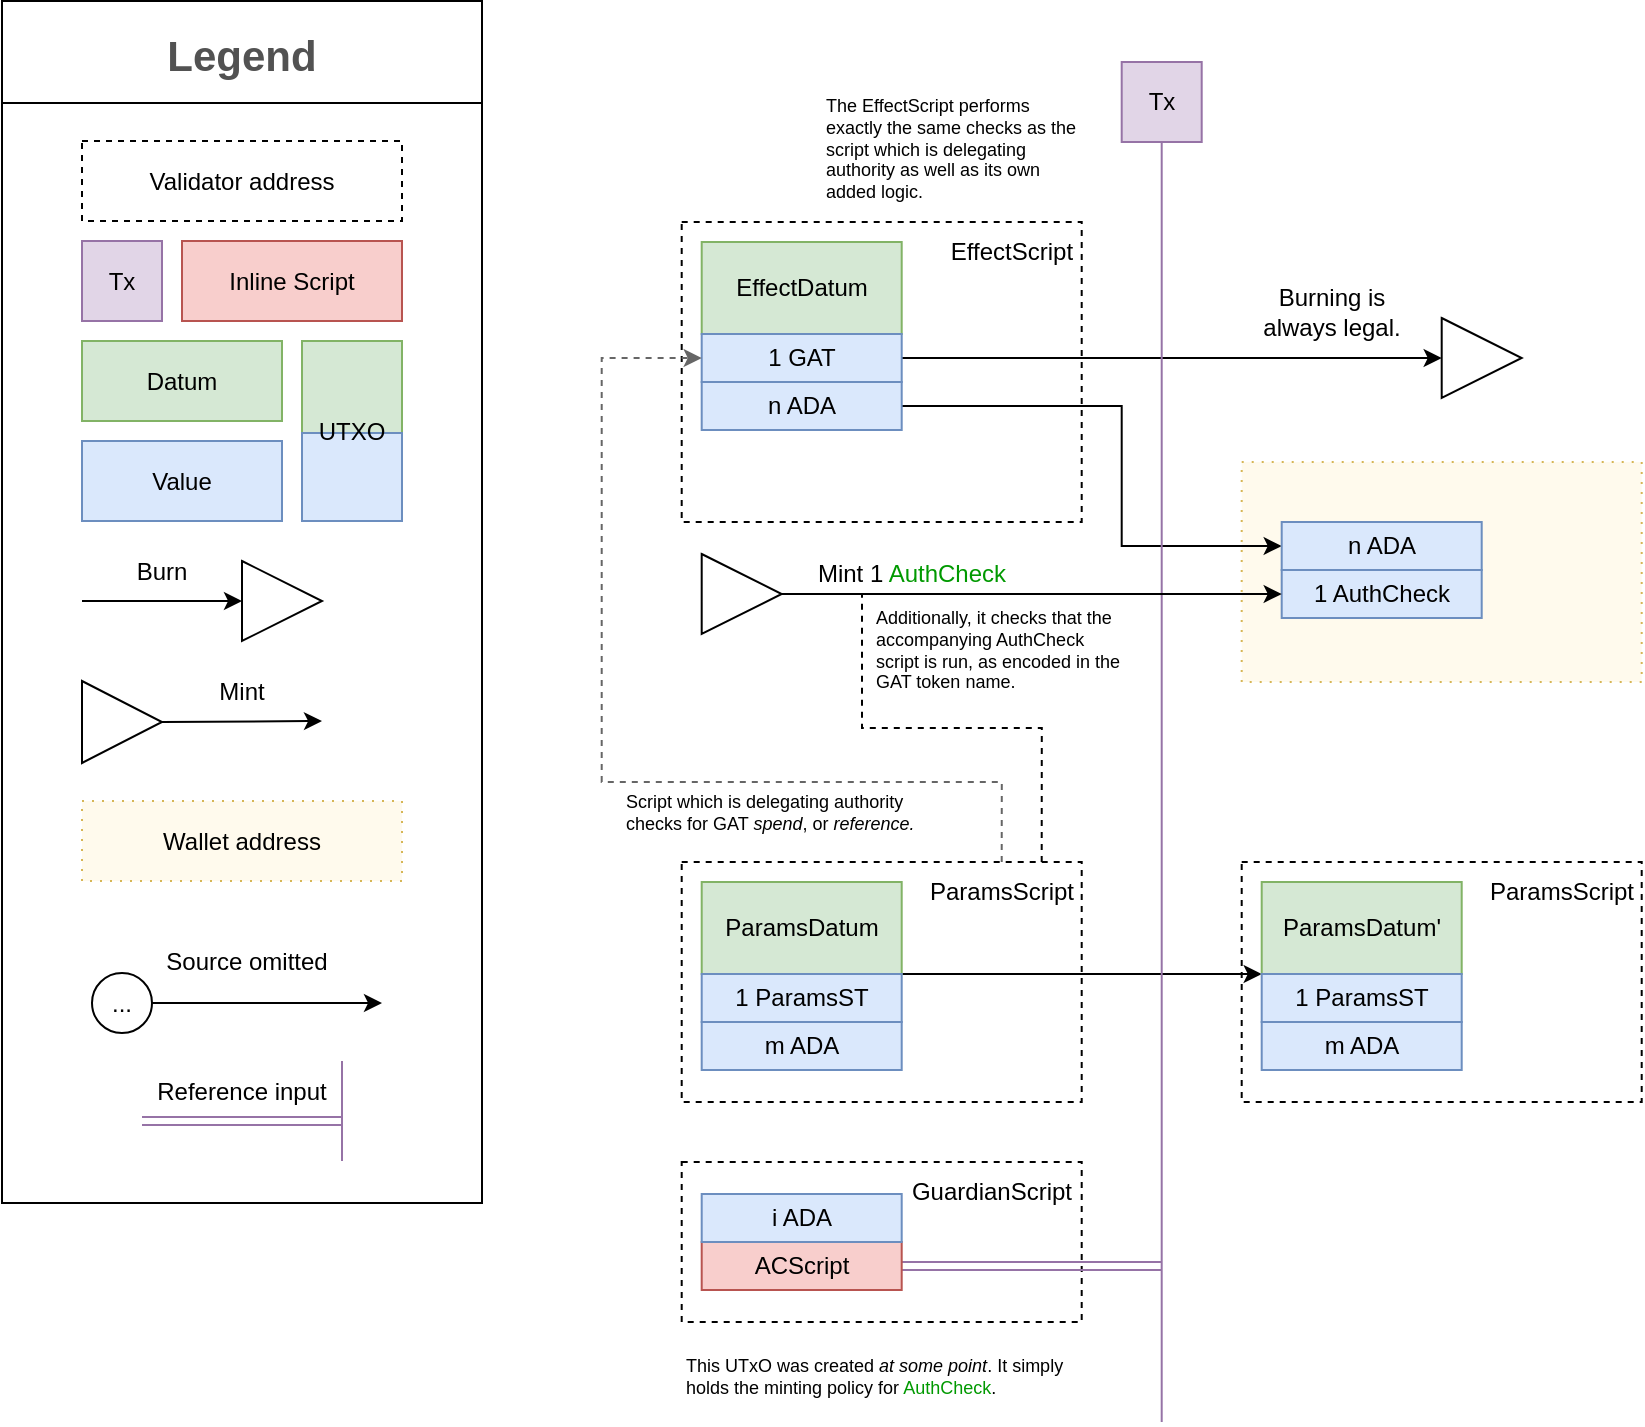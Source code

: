 <mxfile version="20.2.5" type="github">
  <diagram id="xCGJNGvYj_76dsZpOlgf" name="Page-1">
    <mxGraphModel dx="1296" dy="675" grid="1" gridSize="10" guides="1" tooltips="1" connect="1" arrows="1" fold="1" page="1" pageScale="1" pageWidth="827" pageHeight="1169" math="0" shadow="0">
      <root>
        <mxCell id="0" />
        <mxCell id="1" parent="0" />
        <mxCell id="ljMe7YeL6GGqAKYrPEuF-46" value="" style="rounded=0;whiteSpace=wrap;html=1;fontSize=12;fillColor=#FFFAED;dashed=1;horizontal=1;dashPattern=1 4;strokeColor=#d6b656;" parent="1" vertex="1">
          <mxGeometry x="659.85" y="360" width="200" height="110" as="geometry" />
        </mxCell>
        <mxCell id="ljMe7YeL6GGqAKYrPEuF-2" value="Legend" style="swimlane;fontStyle=1;childLayout=stackLayout;horizontal=1;startSize=51;horizontalStack=0;resizeParent=1;resizeParentMax=0;resizeLast=0;collapsible=1;marginBottom=0;fontFamily=Helvetica;fontSize=21;fontColor=#525252;" parent="1" vertex="1">
          <mxGeometry x="40" y="129.5" width="240" height="601" as="geometry">
            <mxRectangle x="40" y="160" width="240" height="50" as="alternateBounds" />
          </mxGeometry>
        </mxCell>
        <mxCell id="5okRJy5ie_7dYoVGWvBU-41" value="" style="group" parent="ljMe7YeL6GGqAKYrPEuF-2" vertex="1" connectable="0">
          <mxGeometry y="51" width="240" height="550" as="geometry" />
        </mxCell>
        <mxCell id="5okRJy5ie_7dYoVGWvBU-19" value="" style="rounded=0;whiteSpace=wrap;html=1;fontSize=12;" parent="5okRJy5ie_7dYoVGWvBU-41" vertex="1">
          <mxGeometry width="240" height="550" as="geometry" />
        </mxCell>
        <mxCell id="5okRJy5ie_7dYoVGWvBU-20" value="Validator address" style="rounded=0;whiteSpace=wrap;html=1;fontSize=12;fillColor=none;dashed=1;horizontal=1;strokeColor=#000000;gradientColor=none;" parent="5okRJy5ie_7dYoVGWvBU-41" vertex="1">
          <mxGeometry x="40" y="19" width="160" height="40" as="geometry" />
        </mxCell>
        <mxCell id="5okRJy5ie_7dYoVGWvBU-21" value="Tx" style="rounded=0;whiteSpace=wrap;html=1;fontSize=12;fillColor=#e1d5e7;horizontal=1;strokeColor=#9673a6;" parent="5okRJy5ie_7dYoVGWvBU-41" vertex="1">
          <mxGeometry x="40" y="69" width="40" height="40" as="geometry" />
        </mxCell>
        <mxCell id="5okRJy5ie_7dYoVGWvBU-22" value="&lt;div&gt;Datum&lt;/div&gt;" style="rounded=0;whiteSpace=wrap;html=1;fontSize=12;fillColor=#d5e8d4;horizontal=1;strokeColor=#82b366;" parent="5okRJy5ie_7dYoVGWvBU-41" vertex="1">
          <mxGeometry x="40" y="119" width="100" height="40" as="geometry" />
        </mxCell>
        <mxCell id="5okRJy5ie_7dYoVGWvBU-23" value="" style="rounded=0;whiteSpace=wrap;html=1;fontSize=12;fillColor=#d5e8d4;horizontal=1;strokeColor=#82b366;" parent="5okRJy5ie_7dYoVGWvBU-41" vertex="1">
          <mxGeometry x="150" y="119" width="50" height="46" as="geometry" />
        </mxCell>
        <mxCell id="5okRJy5ie_7dYoVGWvBU-24" value="Value" style="rounded=0;whiteSpace=wrap;html=1;fontSize=12;fillColor=#dae8fc;horizontal=1;strokeColor=#6c8ebf;" parent="5okRJy5ie_7dYoVGWvBU-41" vertex="1">
          <mxGeometry x="40" y="169" width="100" height="40" as="geometry" />
        </mxCell>
        <mxCell id="5okRJy5ie_7dYoVGWvBU-25" value="" style="rounded=0;whiteSpace=wrap;html=1;fontSize=12;fillColor=#dae8fc;horizontal=1;strokeColor=#6c8ebf;" parent="5okRJy5ie_7dYoVGWvBU-41" vertex="1">
          <mxGeometry x="150" y="165" width="50" height="44" as="geometry" />
        </mxCell>
        <mxCell id="5okRJy5ie_7dYoVGWvBU-26" value="UTXO" style="text;html=1;strokeColor=none;fillColor=none;align=center;verticalAlign=middle;whiteSpace=wrap;rounded=0;fontSize=12;" parent="5okRJy5ie_7dYoVGWvBU-41" vertex="1">
          <mxGeometry x="155" y="149" width="40" height="30" as="geometry" />
        </mxCell>
        <mxCell id="5okRJy5ie_7dYoVGWvBU-27" value="" style="triangle;whiteSpace=wrap;html=1;fontSize=12;strokeColor=default;fillColor=default;" parent="5okRJy5ie_7dYoVGWvBU-41" vertex="1">
          <mxGeometry x="120" y="229" width="40" height="40" as="geometry" />
        </mxCell>
        <mxCell id="5okRJy5ie_7dYoVGWvBU-28" value="" style="endArrow=classic;html=1;rounded=0;fontSize=12;entryX=0;entryY=0.5;entryDx=0;entryDy=0;" parent="5okRJy5ie_7dYoVGWvBU-41" target="5okRJy5ie_7dYoVGWvBU-27" edge="1">
          <mxGeometry width="50" height="50" relative="1" as="geometry">
            <mxPoint x="40" y="249" as="sourcePoint" />
            <mxPoint x="90" y="269" as="targetPoint" />
          </mxGeometry>
        </mxCell>
        <mxCell id="5okRJy5ie_7dYoVGWvBU-29" value="Burn" style="text;html=1;strokeColor=none;fillColor=none;align=center;verticalAlign=middle;whiteSpace=wrap;rounded=0;fontSize=12;" parent="5okRJy5ie_7dYoVGWvBU-41" vertex="1">
          <mxGeometry x="50" y="219" width="60" height="30" as="geometry" />
        </mxCell>
        <mxCell id="5okRJy5ie_7dYoVGWvBU-30" value="" style="triangle;whiteSpace=wrap;html=1;fontSize=12;strokeColor=default;fillColor=default;" parent="5okRJy5ie_7dYoVGWvBU-41" vertex="1">
          <mxGeometry x="40" y="289" width="40" height="41" as="geometry" />
        </mxCell>
        <mxCell id="5okRJy5ie_7dYoVGWvBU-31" value="" style="endArrow=classic;html=1;rounded=0;fontSize=12;exitX=1;exitY=0.5;exitDx=0;exitDy=0;" parent="5okRJy5ie_7dYoVGWvBU-41" source="5okRJy5ie_7dYoVGWvBU-30" edge="1">
          <mxGeometry width="50" height="50" relative="1" as="geometry">
            <mxPoint x="120" y="349" as="sourcePoint" />
            <mxPoint x="160" y="309" as="targetPoint" />
          </mxGeometry>
        </mxCell>
        <mxCell id="5okRJy5ie_7dYoVGWvBU-32" value="Mint" style="text;html=1;strokeColor=none;fillColor=none;align=center;verticalAlign=middle;whiteSpace=wrap;rounded=0;fontSize=12;" parent="5okRJy5ie_7dYoVGWvBU-41" vertex="1">
          <mxGeometry x="90" y="279" width="60" height="30" as="geometry" />
        </mxCell>
        <mxCell id="5okRJy5ie_7dYoVGWvBU-33" value="Wallet address" style="rounded=0;whiteSpace=wrap;html=1;fontSize=12;fillColor=#FFFAED;dashed=1;horizontal=1;dashPattern=1 4;strokeColor=#d6b656;" parent="5okRJy5ie_7dYoVGWvBU-41" vertex="1">
          <mxGeometry x="40" y="349" width="160" height="40" as="geometry" />
        </mxCell>
        <mxCell id="5okRJy5ie_7dYoVGWvBU-34" style="edgeStyle=orthogonalEdgeStyle;rounded=0;orthogonalLoop=1;jettySize=auto;html=1;exitX=1;exitY=0.5;exitDx=0;exitDy=0;fontSize=12;" parent="5okRJy5ie_7dYoVGWvBU-41" source="5okRJy5ie_7dYoVGWvBU-35" edge="1">
          <mxGeometry relative="1" as="geometry">
            <mxPoint x="190" y="450" as="targetPoint" />
          </mxGeometry>
        </mxCell>
        <mxCell id="5okRJy5ie_7dYoVGWvBU-35" value="..." style="ellipse;whiteSpace=wrap;html=1;aspect=fixed;fontSize=12;strokeColor=#000000;fillColor=none;gradientColor=none;" parent="5okRJy5ie_7dYoVGWvBU-41" vertex="1">
          <mxGeometry x="45" y="435" width="30" height="30" as="geometry" />
        </mxCell>
        <mxCell id="5okRJy5ie_7dYoVGWvBU-36" value="Source omitted" style="text;html=1;strokeColor=none;fillColor=none;align=center;verticalAlign=middle;whiteSpace=wrap;rounded=0;fontSize=12;" parent="5okRJy5ie_7dYoVGWvBU-41" vertex="1">
          <mxGeometry x="75" y="419" width="95" height="20" as="geometry" />
        </mxCell>
        <mxCell id="5okRJy5ie_7dYoVGWvBU-37" value="Inline Script" style="rounded=0;whiteSpace=wrap;html=1;fontSize=12;fillColor=#f8cecc;horizontal=1;strokeColor=#b85450;" parent="5okRJy5ie_7dYoVGWvBU-41" vertex="1">
          <mxGeometry x="90" y="69" width="110" height="40" as="geometry" />
        </mxCell>
        <mxCell id="5okRJy5ie_7dYoVGWvBU-38" value="" style="shape=link;html=1;rounded=0;fillColor=#e1d5e7;strokeColor=#9673a6;" parent="5okRJy5ie_7dYoVGWvBU-41" edge="1">
          <mxGeometry width="100" relative="1" as="geometry">
            <mxPoint x="70" y="509" as="sourcePoint" />
            <mxPoint x="170" y="509" as="targetPoint" />
          </mxGeometry>
        </mxCell>
        <mxCell id="5okRJy5ie_7dYoVGWvBU-39" value="Reference input" style="text;html=1;strokeColor=none;fillColor=none;align=center;verticalAlign=middle;whiteSpace=wrap;rounded=0;" parent="5okRJy5ie_7dYoVGWvBU-41" vertex="1">
          <mxGeometry x="70" y="479" width="100" height="30" as="geometry" />
        </mxCell>
        <mxCell id="5okRJy5ie_7dYoVGWvBU-40" value="" style="endArrow=none;html=1;rounded=0;fillColor=#e1d5e7;strokeColor=#9673a6;" parent="5okRJy5ie_7dYoVGWvBU-41" edge="1">
          <mxGeometry width="50" height="50" relative="1" as="geometry">
            <mxPoint x="170" y="529" as="sourcePoint" />
            <mxPoint x="170" y="479" as="targetPoint" />
          </mxGeometry>
        </mxCell>
        <mxCell id="ljMe7YeL6GGqAKYrPEuF-22" value="" style="rounded=0;whiteSpace=wrap;html=1;fontSize=12;fillColor=none;dashed=1;horizontal=1;strokeColor=#000000;gradientColor=none;" parent="1" vertex="1">
          <mxGeometry x="379.85" y="240" width="200" height="150" as="geometry" />
        </mxCell>
        <mxCell id="ljMe7YeL6GGqAKYrPEuF-23" value="EffectScript" style="text;html=1;strokeColor=none;fillColor=none;align=center;verticalAlign=middle;whiteSpace=wrap;rounded=0;" parent="1" vertex="1">
          <mxGeometry x="509.85" y="240" width="70" height="30" as="geometry" />
        </mxCell>
        <mxCell id="ljMe7YeL6GGqAKYrPEuF-24" value="EffectDatum" style="rounded=0;whiteSpace=wrap;html=1;fontSize=12;fillColor=#d5e8d4;horizontal=1;strokeColor=#82b366;" parent="1" vertex="1">
          <mxGeometry x="389.85" y="250" width="100" height="46" as="geometry" />
        </mxCell>
        <mxCell id="ljMe7YeL6GGqAKYrPEuF-62" style="edgeStyle=orthogonalEdgeStyle;rounded=0;orthogonalLoop=1;jettySize=auto;html=1;exitX=1;exitY=0.5;exitDx=0;exitDy=0;entryX=0;entryY=0.5;entryDx=0;entryDy=0;" parent="1" source="ljMe7YeL6GGqAKYrPEuF-26" target="ljMe7YeL6GGqAKYrPEuF-59" edge="1">
          <mxGeometry relative="1" as="geometry" />
        </mxCell>
        <mxCell id="ljMe7YeL6GGqAKYrPEuF-26" value="1 GAT" style="rounded=0;whiteSpace=wrap;html=1;fontSize=12;fillColor=#dae8fc;horizontal=1;strokeColor=#6c8ebf;" parent="1" vertex="1">
          <mxGeometry x="389.85" y="296" width="100" height="24" as="geometry" />
        </mxCell>
        <mxCell id="5okRJy5ie_7dYoVGWvBU-14" style="edgeStyle=orthogonalEdgeStyle;rounded=0;orthogonalLoop=1;jettySize=auto;html=1;exitX=1;exitY=0.5;exitDx=0;exitDy=0;entryX=0;entryY=0.5;entryDx=0;entryDy=0;" parent="1" source="ljMe7YeL6GGqAKYrPEuF-27" target="ljMe7YeL6GGqAKYrPEuF-47" edge="1">
          <mxGeometry relative="1" as="geometry">
            <Array as="points">
              <mxPoint x="599.85" y="332" />
              <mxPoint x="599.85" y="402" />
            </Array>
          </mxGeometry>
        </mxCell>
        <mxCell id="ljMe7YeL6GGqAKYrPEuF-27" value="&lt;div&gt;n ADA&lt;/div&gt;" style="rounded=0;whiteSpace=wrap;html=1;fontSize=12;fillColor=#dae8fc;horizontal=1;strokeColor=#6c8ebf;" parent="1" vertex="1">
          <mxGeometry x="389.85" y="320" width="100" height="24" as="geometry" />
        </mxCell>
        <mxCell id="ljMe7YeL6GGqAKYrPEuF-33" value="" style="rounded=0;whiteSpace=wrap;html=1;fontSize=12;fillColor=none;dashed=1;horizontal=1;strokeColor=#000000;gradientColor=none;" parent="1" vertex="1">
          <mxGeometry x="379.85" y="560" width="200" height="120" as="geometry" />
        </mxCell>
        <mxCell id="ljMe7YeL6GGqAKYrPEuF-65" style="edgeStyle=orthogonalEdgeStyle;rounded=0;orthogonalLoop=1;jettySize=auto;html=1;exitX=0.5;exitY=0;exitDx=0;exitDy=0;entryX=0;entryY=0.5;entryDx=0;entryDy=0;dashed=1;fillColor=#f5f5f5;strokeColor=#666666;" parent="1" source="ljMe7YeL6GGqAKYrPEuF-34" target="ljMe7YeL6GGqAKYrPEuF-26" edge="1">
          <mxGeometry relative="1" as="geometry">
            <Array as="points">
              <mxPoint x="539.85" y="520" />
              <mxPoint x="339.85" y="520" />
              <mxPoint x="339.85" y="308" />
            </Array>
          </mxGeometry>
        </mxCell>
        <mxCell id="5okRJy5ie_7dYoVGWvBU-51" value="&lt;div&gt;&lt;br&gt;&lt;/div&gt;" style="edgeLabel;html=1;align=center;verticalAlign=middle;resizable=0;points=[];fontFamily=Comic Sans MS;fontColor=#009900;" parent="ljMe7YeL6GGqAKYrPEuF-65" vertex="1" connectable="0">
          <mxGeometry x="-0.029" y="2" relative="1" as="geometry">
            <mxPoint as="offset" />
          </mxGeometry>
        </mxCell>
        <mxCell id="5okRJy5ie_7dYoVGWvBU-53" style="edgeStyle=orthogonalEdgeStyle;rounded=0;orthogonalLoop=1;jettySize=auto;html=1;exitX=0.75;exitY=0;exitDx=0;exitDy=0;dashed=1;fontFamily=Comic Sans MS;fontColor=#009900;endArrow=none;endFill=0;" parent="1" source="ljMe7YeL6GGqAKYrPEuF-34" target="ljMe7YeL6GGqAKYrPEuF-50" edge="1">
          <mxGeometry relative="1" as="geometry">
            <Array as="points">
              <mxPoint x="560" y="493" />
              <mxPoint x="470" y="493" />
            </Array>
          </mxGeometry>
        </mxCell>
        <mxCell id="ljMe7YeL6GGqAKYrPEuF-34" value="ParamsScript" style="text;html=1;strokeColor=none;fillColor=none;align=center;verticalAlign=middle;whiteSpace=wrap;rounded=0;" parent="1" vertex="1">
          <mxGeometry x="499.85" y="560" width="80" height="30" as="geometry" />
        </mxCell>
        <mxCell id="ljMe7YeL6GGqAKYrPEuF-64" style="edgeStyle=orthogonalEdgeStyle;rounded=0;orthogonalLoop=1;jettySize=auto;html=1;exitX=1;exitY=1;exitDx=0;exitDy=0;entryX=0;entryY=1;entryDx=0;entryDy=0;" parent="1" source="ljMe7YeL6GGqAKYrPEuF-35" target="ljMe7YeL6GGqAKYrPEuF-40" edge="1">
          <mxGeometry relative="1" as="geometry">
            <Array as="points">
              <mxPoint x="579.85" y="616" />
              <mxPoint x="579.85" y="616" />
            </Array>
          </mxGeometry>
        </mxCell>
        <mxCell id="ljMe7YeL6GGqAKYrPEuF-35" value="ParamsDatum" style="rounded=0;whiteSpace=wrap;html=1;fontSize=12;fillColor=#d5e8d4;horizontal=1;strokeColor=#82b366;" parent="1" vertex="1">
          <mxGeometry x="389.85" y="570" width="100" height="46" as="geometry" />
        </mxCell>
        <mxCell id="ljMe7YeL6GGqAKYrPEuF-36" value="1 ParamsST" style="rounded=0;whiteSpace=wrap;html=1;fontSize=12;fillColor=#dae8fc;horizontal=1;strokeColor=#6c8ebf;" parent="1" vertex="1">
          <mxGeometry x="389.85" y="616" width="100" height="24" as="geometry" />
        </mxCell>
        <mxCell id="ljMe7YeL6GGqAKYrPEuF-37" value="&lt;div&gt;m ADA&lt;/div&gt;" style="rounded=0;whiteSpace=wrap;html=1;fontSize=12;fillColor=#dae8fc;horizontal=1;strokeColor=#6c8ebf;" parent="1" vertex="1">
          <mxGeometry x="389.85" y="640" width="100" height="24" as="geometry" />
        </mxCell>
        <mxCell id="ljMe7YeL6GGqAKYrPEuF-38" value="" style="rounded=0;whiteSpace=wrap;html=1;fontSize=12;fillColor=none;dashed=1;horizontal=1;strokeColor=#000000;gradientColor=none;" parent="1" vertex="1">
          <mxGeometry x="659.85" y="560" width="200" height="120" as="geometry" />
        </mxCell>
        <mxCell id="ljMe7YeL6GGqAKYrPEuF-39" value="ParamsScript" style="text;html=1;strokeColor=none;fillColor=none;align=center;verticalAlign=middle;whiteSpace=wrap;rounded=0;" parent="1" vertex="1">
          <mxGeometry x="779.85" y="560" width="80" height="30" as="geometry" />
        </mxCell>
        <mxCell id="ljMe7YeL6GGqAKYrPEuF-40" value="ParamsDatum&#39;" style="rounded=0;whiteSpace=wrap;html=1;fontSize=12;fillColor=#d5e8d4;horizontal=1;strokeColor=#82b366;" parent="1" vertex="1">
          <mxGeometry x="669.85" y="570" width="100" height="46" as="geometry" />
        </mxCell>
        <mxCell id="ljMe7YeL6GGqAKYrPEuF-41" value="1 ParamsST" style="rounded=0;whiteSpace=wrap;html=1;fontSize=12;fillColor=#dae8fc;horizontal=1;strokeColor=#6c8ebf;" parent="1" vertex="1">
          <mxGeometry x="669.85" y="616" width="100" height="24" as="geometry" />
        </mxCell>
        <mxCell id="ljMe7YeL6GGqAKYrPEuF-42" value="&lt;div&gt;m ADA&lt;/div&gt;" style="rounded=0;whiteSpace=wrap;html=1;fontSize=12;fillColor=#dae8fc;horizontal=1;strokeColor=#6c8ebf;" parent="1" vertex="1">
          <mxGeometry x="669.85" y="640" width="100" height="24" as="geometry" />
        </mxCell>
        <mxCell id="ljMe7YeL6GGqAKYrPEuF-43" value="Tx" style="rounded=0;whiteSpace=wrap;html=1;fontSize=12;fillColor=#e1d5e7;horizontal=1;strokeColor=#9673a6;" parent="1" vertex="1">
          <mxGeometry x="599.85" y="160" width="40" height="40" as="geometry" />
        </mxCell>
        <mxCell id="ljMe7YeL6GGqAKYrPEuF-44" value="" style="endArrow=none;html=1;rounded=0;entryX=0.5;entryY=1;entryDx=0;entryDy=0;fillColor=#e1d5e7;strokeColor=#9673a6;" parent="1" target="ljMe7YeL6GGqAKYrPEuF-43" edge="1">
          <mxGeometry width="50" height="50" relative="1" as="geometry">
            <mxPoint x="619.85" y="840" as="sourcePoint" />
            <mxPoint x="619.85" y="250" as="targetPoint" />
          </mxGeometry>
        </mxCell>
        <mxCell id="ljMe7YeL6GGqAKYrPEuF-47" value="&lt;div&gt;n ADA&lt;/div&gt;" style="rounded=0;whiteSpace=wrap;html=1;fontSize=12;fillColor=#dae8fc;horizontal=1;strokeColor=#6c8ebf;" parent="1" vertex="1">
          <mxGeometry x="679.85" y="390" width="100" height="24" as="geometry" />
        </mxCell>
        <mxCell id="ljMe7YeL6GGqAKYrPEuF-48" value="&lt;div&gt;1 AuthCheck&lt;/div&gt;" style="rounded=0;whiteSpace=wrap;html=1;fontSize=12;fillColor=#dae8fc;horizontal=1;strokeColor=#6c8ebf;" parent="1" vertex="1">
          <mxGeometry x="679.85" y="414" width="100" height="24" as="geometry" />
        </mxCell>
        <mxCell id="ljMe7YeL6GGqAKYrPEuF-49" value="" style="triangle;whiteSpace=wrap;html=1;fontSize=12;strokeColor=default;fillColor=default;" parent="1" vertex="1">
          <mxGeometry x="389.85" y="406" width="40" height="40" as="geometry" />
        </mxCell>
        <mxCell id="ljMe7YeL6GGqAKYrPEuF-50" value="Mint 1 &lt;font color=&quot;#009900&quot;&gt;AuthCheck&lt;/font&gt; " style="text;html=1;strokeColor=none;fillColor=none;align=center;verticalAlign=middle;whiteSpace=wrap;rounded=0;fontSize=12;" parent="1" vertex="1">
          <mxGeometry x="429.85" y="406" width="130" height="20" as="geometry" />
        </mxCell>
        <mxCell id="ljMe7YeL6GGqAKYrPEuF-51" value="" style="endArrow=classic;html=1;rounded=0;fontSize=12;exitX=1;exitY=0.5;exitDx=0;exitDy=0;entryX=0;entryY=0.5;entryDx=0;entryDy=0;" parent="1" source="ljMe7YeL6GGqAKYrPEuF-49" target="ljMe7YeL6GGqAKYrPEuF-48" edge="1">
          <mxGeometry width="50" height="50" relative="1" as="geometry">
            <mxPoint x="419.85" y="289" as="sourcePoint" />
            <mxPoint x="499.85" y="460" as="targetPoint" />
          </mxGeometry>
        </mxCell>
        <mxCell id="ljMe7YeL6GGqAKYrPEuF-59" value="" style="triangle;whiteSpace=wrap;html=1;fontSize=12;strokeColor=default;fillColor=default;" parent="1" vertex="1">
          <mxGeometry x="759.85" y="288" width="40" height="40" as="geometry" />
        </mxCell>
        <mxCell id="ljMe7YeL6GGqAKYrPEuF-60" value="Burning is always legal." style="text;html=1;strokeColor=none;fillColor=none;align=center;verticalAlign=middle;whiteSpace=wrap;rounded=0;fontSize=12;" parent="1" vertex="1">
          <mxGeometry x="659.85" y="270" width="90" height="30" as="geometry" />
        </mxCell>
        <mxCell id="ljMe7YeL6GGqAKYrPEuF-66" value="&lt;div style=&quot;font-size: 9px;&quot;&gt;Script which is delegating authority checks for GAT &lt;i style=&quot;font-size: 9px;&quot;&gt;spend&lt;/i&gt;, or &lt;i style=&quot;font-size: 9px;&quot;&gt;reference.&lt;/i&gt;&lt;br style=&quot;font-size: 9px;&quot;&gt;&lt;/div&gt;" style="text;html=1;strokeColor=none;fillColor=none;align=left;verticalAlign=middle;whiteSpace=wrap;rounded=0;fontSize=9;" parent="1" vertex="1">
          <mxGeometry x="349.85" y="520" width="160" height="30" as="geometry" />
        </mxCell>
        <mxCell id="5okRJy5ie_7dYoVGWvBU-1" value="" style="rounded=0;whiteSpace=wrap;html=1;fontSize=12;fillColor=none;dashed=1;horizontal=1;strokeColor=#000000;gradientColor=none;" parent="1" vertex="1">
          <mxGeometry x="379.85" y="710" width="200" height="80" as="geometry" />
        </mxCell>
        <mxCell id="5okRJy5ie_7dYoVGWvBU-16" style="edgeStyle=orthogonalEdgeStyle;shape=link;rounded=0;orthogonalLoop=1;jettySize=auto;html=1;exitX=1;exitY=0.5;exitDx=0;exitDy=0;fillColor=#e1d5e7;strokeColor=#9673a6;" parent="1" source="5okRJy5ie_7dYoVGWvBU-2" edge="1">
          <mxGeometry relative="1" as="geometry">
            <mxPoint x="619.85" y="762" as="targetPoint" />
          </mxGeometry>
        </mxCell>
        <mxCell id="5okRJy5ie_7dYoVGWvBU-2" value="ACScript" style="rounded=0;whiteSpace=wrap;html=1;fontSize=12;fillColor=#f8cecc;horizontal=1;strokeColor=#b85450;" parent="1" vertex="1">
          <mxGeometry x="389.85" y="750" width="100" height="24" as="geometry" />
        </mxCell>
        <mxCell id="5okRJy5ie_7dYoVGWvBU-3" value="GuardianScript" style="text;html=1;strokeColor=none;fillColor=none;align=center;verticalAlign=middle;whiteSpace=wrap;rounded=0;" parent="1" vertex="1">
          <mxGeometry x="490" y="710" width="89.85" height="30" as="geometry" />
        </mxCell>
        <mxCell id="5okRJy5ie_7dYoVGWvBU-4" value="&lt;div&gt;i ADA&lt;/div&gt;" style="rounded=0;whiteSpace=wrap;html=1;fontSize=12;fillColor=#dae8fc;horizontal=1;strokeColor=#6c8ebf;" parent="1" vertex="1">
          <mxGeometry x="389.85" y="726" width="100" height="24" as="geometry" />
        </mxCell>
        <mxCell id="5okRJy5ie_7dYoVGWvBU-54" value="Additionally, it checks that the accompanying AuthCheck script is run, as encoded in the GAT token name." style="text;html=1;strokeColor=none;fillColor=none;align=left;verticalAlign=top;whiteSpace=wrap;rounded=0;fontSize=9;" parent="1" vertex="1">
          <mxGeometry x="474.78" y="426" width="130.15" height="64" as="geometry" />
        </mxCell>
        <mxCell id="5okRJy5ie_7dYoVGWvBU-56" value="The EffectScript performs exactly the same checks as the script which is delegating authority as well as its own added logic." style="text;html=1;strokeColor=none;fillColor=none;align=left;verticalAlign=top;whiteSpace=wrap;rounded=0;fontSize=9;" parent="1" vertex="1">
          <mxGeometry x="449.7" y="170" width="130.15" height="64" as="geometry" />
        </mxCell>
        <mxCell id="xfdynwLU6XuJ6LN7VyVc-2" value="This UTxO was created &lt;i&gt;at some point&lt;/i&gt;. It simply holds the minting policy for &lt;font color=&quot;#009900&quot;&gt;AuthCheck&lt;/font&gt;." style="text;html=1;strokeColor=none;fillColor=none;align=left;verticalAlign=top;whiteSpace=wrap;rounded=0;fontSize=9;" vertex="1" parent="1">
          <mxGeometry x="379.85" y="800" width="200.15" height="30" as="geometry" />
        </mxCell>
      </root>
    </mxGraphModel>
  </diagram>
</mxfile>

